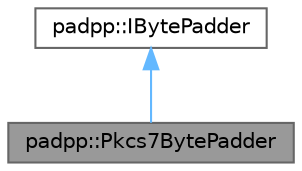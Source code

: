 digraph "padpp::Pkcs7BytePadder"
{
 // LATEX_PDF_SIZE
  bgcolor="transparent";
  edge [fontname=Helvetica,fontsize=10,labelfontname=Helvetica,labelfontsize=10];
  node [fontname=Helvetica,fontsize=10,shape=box,height=0.2,width=0.4];
  Node1 [id="Node000001",label="padpp::Pkcs7BytePadder",height=0.2,width=0.4,color="gray40", fillcolor="grey60", style="filled", fontcolor="black",tooltip=" "];
  Node2 -> Node1 [id="edge1_Node000001_Node000002",dir="back",color="steelblue1",style="solid",tooltip=" "];
  Node2 [id="Node000002",label="padpp::IBytePadder",height=0.2,width=0.4,color="gray40", fillcolor="white", style="filled",URL="$d6/de7/structpadpp_1_1IBytePadder.html",tooltip=" "];
}
